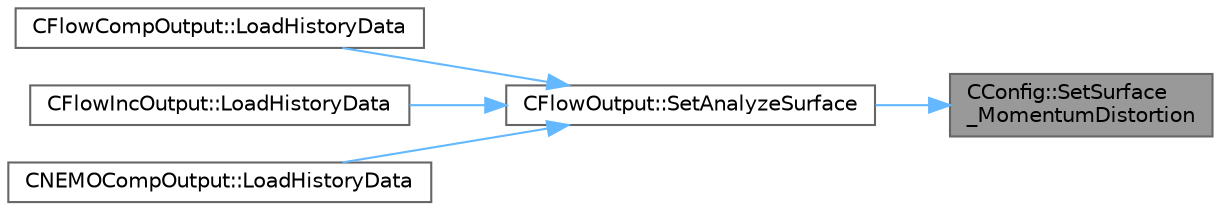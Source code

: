 digraph "CConfig::SetSurface_MomentumDistortion"
{
 // LATEX_PDF_SIZE
  bgcolor="transparent";
  edge [fontname=Helvetica,fontsize=10,labelfontname=Helvetica,labelfontsize=10];
  node [fontname=Helvetica,fontsize=10,shape=box,height=0.2,width=0.4];
  rankdir="RL";
  Node1 [id="Node000001",label="CConfig::SetSurface\l_MomentumDistortion",height=0.2,width=0.4,color="gray40", fillcolor="grey60", style="filled", fontcolor="black",tooltip="Set the momentum distortion at the surface."];
  Node1 -> Node2 [id="edge1_Node000001_Node000002",dir="back",color="steelblue1",style="solid",tooltip=" "];
  Node2 [id="Node000002",label="CFlowOutput::SetAnalyzeSurface",height=0.2,width=0.4,color="grey40", fillcolor="white", style="filled",URL="$classCFlowOutput.html#ad5ff0360271937e65692893a69b4923a",tooltip="Set flow surface output field values."];
  Node2 -> Node3 [id="edge2_Node000002_Node000003",dir="back",color="steelblue1",style="solid",tooltip=" "];
  Node3 [id="Node000003",label="CFlowCompOutput::LoadHistoryData",height=0.2,width=0.4,color="grey40", fillcolor="white", style="filled",URL="$classCFlowCompOutput.html#a393cb19a691990ee6e88f844eccc79ed",tooltip="Load the history output field values."];
  Node2 -> Node4 [id="edge3_Node000002_Node000004",dir="back",color="steelblue1",style="solid",tooltip=" "];
  Node4 [id="Node000004",label="CFlowIncOutput::LoadHistoryData",height=0.2,width=0.4,color="grey40", fillcolor="white", style="filled",URL="$classCFlowIncOutput.html#a466112efa2e3a89cdd2456701a0480b5",tooltip="Load the history output field values."];
  Node2 -> Node5 [id="edge4_Node000002_Node000005",dir="back",color="steelblue1",style="solid",tooltip=" "];
  Node5 [id="Node000005",label="CNEMOCompOutput::LoadHistoryData",height=0.2,width=0.4,color="grey40", fillcolor="white", style="filled",URL="$classCNEMOCompOutput.html#a7a9f1a32fe55e6a967a27eb38408ec99",tooltip="Load the history output field values."];
}
